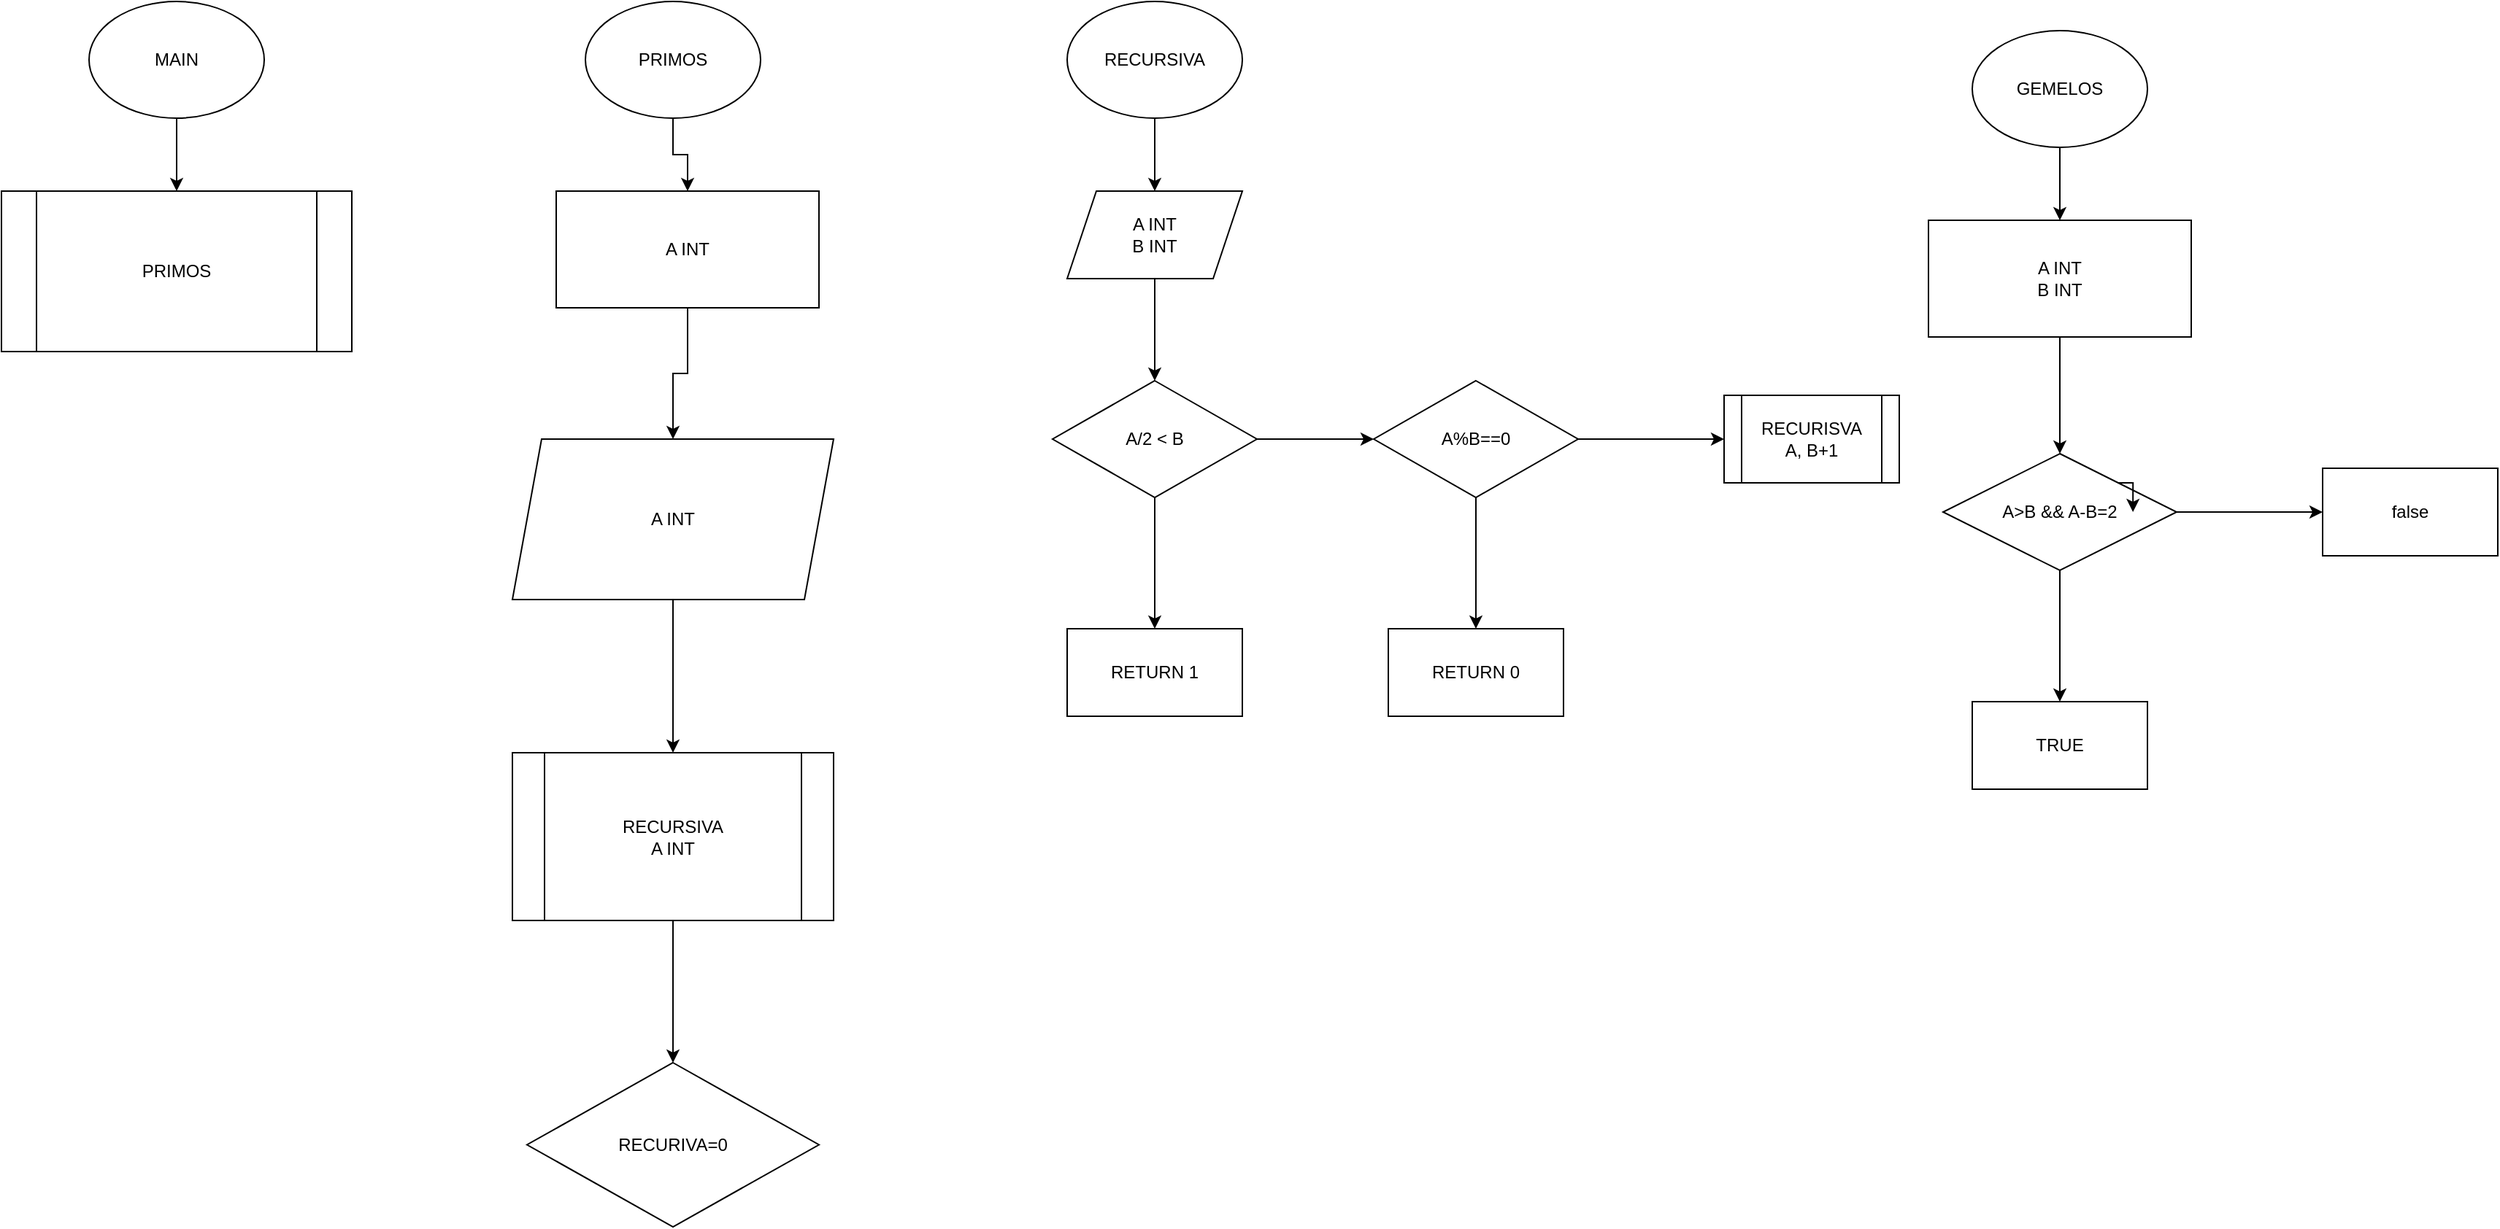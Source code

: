 <mxfile version="16.5.1" type="device"><diagram id="Sfqa3Nk8IQZTIVakqD8G" name="Page-1"><mxGraphModel dx="1440" dy="809" grid="1" gridSize="10" guides="1" tooltips="1" connect="1" arrows="1" fold="1" page="1" pageScale="1" pageWidth="827" pageHeight="1169" math="0" shadow="0"><root><mxCell id="0"/><mxCell id="1" parent="0"/><mxCell id="8qeMLqQpJhRWOQRkEitA-3" value="" style="edgeStyle=orthogonalEdgeStyle;rounded=0;orthogonalLoop=1;jettySize=auto;html=1;" parent="1" source="8qeMLqQpJhRWOQRkEitA-1" edge="1"><mxGeometry relative="1" as="geometry"><mxPoint x="370.0" y="170" as="targetPoint"/></mxGeometry></mxCell><mxCell id="8qeMLqQpJhRWOQRkEitA-1" value="MAIN" style="ellipse;whiteSpace=wrap;html=1;" parent="1" vertex="1"><mxGeometry x="310" y="40" width="120" height="80" as="geometry"/></mxCell><mxCell id="8qeMLqQpJhRWOQRkEitA-7" value="PRIMOS" style="shape=process;whiteSpace=wrap;html=1;backgroundOutline=1;" parent="1" vertex="1"><mxGeometry x="250" y="170" width="240" height="110" as="geometry"/></mxCell><mxCell id="8qeMLqQpJhRWOQRkEitA-11" value="" style="edgeStyle=orthogonalEdgeStyle;rounded=0;orthogonalLoop=1;jettySize=auto;html=1;" parent="1" source="8qeMLqQpJhRWOQRkEitA-9" target="8qeMLqQpJhRWOQRkEitA-10" edge="1"><mxGeometry relative="1" as="geometry"/></mxCell><mxCell id="8qeMLqQpJhRWOQRkEitA-9" value="PRIMOS" style="ellipse;whiteSpace=wrap;html=1;" parent="1" vertex="1"><mxGeometry x="650" y="40" width="120" height="80" as="geometry"/></mxCell><mxCell id="8qeMLqQpJhRWOQRkEitA-16" value="" style="edgeStyle=orthogonalEdgeStyle;rounded=0;orthogonalLoop=1;jettySize=auto;html=1;" parent="1" source="8qeMLqQpJhRWOQRkEitA-10" target="8qeMLqQpJhRWOQRkEitA-15" edge="1"><mxGeometry relative="1" as="geometry"/></mxCell><mxCell id="8qeMLqQpJhRWOQRkEitA-10" value="A INT" style="whiteSpace=wrap;html=1;" parent="1" vertex="1"><mxGeometry x="630" y="170" width="180" height="80" as="geometry"/></mxCell><mxCell id="8qeMLqQpJhRWOQRkEitA-20" value="" style="edgeStyle=orthogonalEdgeStyle;rounded=0;orthogonalLoop=1;jettySize=auto;html=1;" parent="1" source="8qeMLqQpJhRWOQRkEitA-15" target="8qeMLqQpJhRWOQRkEitA-19" edge="1"><mxGeometry relative="1" as="geometry"/></mxCell><mxCell id="8qeMLqQpJhRWOQRkEitA-15" value="A INT" style="shape=parallelogram;perimeter=parallelogramPerimeter;whiteSpace=wrap;html=1;fixedSize=1;" parent="1" vertex="1"><mxGeometry x="600" y="340" width="220" height="110" as="geometry"/></mxCell><mxCell id="2YzJn9P_PRYhlz6XaEut-16" value="" style="edgeStyle=orthogonalEdgeStyle;rounded=0;orthogonalLoop=1;jettySize=auto;html=1;" edge="1" parent="1" source="8qeMLqQpJhRWOQRkEitA-19" target="2YzJn9P_PRYhlz6XaEut-15"><mxGeometry relative="1" as="geometry"/></mxCell><mxCell id="8qeMLqQpJhRWOQRkEitA-19" value="RECURSIVA&lt;br&gt;A INT" style="shape=process;whiteSpace=wrap;html=1;backgroundOutline=1;" parent="1" vertex="1"><mxGeometry x="600" y="555" width="220" height="115" as="geometry"/></mxCell><mxCell id="2YzJn9P_PRYhlz6XaEut-2" value="" style="edgeStyle=orthogonalEdgeStyle;rounded=0;orthogonalLoop=1;jettySize=auto;html=1;" edge="1" parent="1" source="8qeMLqQpJhRWOQRkEitA-21" target="2YzJn9P_PRYhlz6XaEut-1"><mxGeometry relative="1" as="geometry"/></mxCell><mxCell id="8qeMLqQpJhRWOQRkEitA-21" value="RECURSIVA" style="ellipse;whiteSpace=wrap;html=1;" parent="1" vertex="1"><mxGeometry x="980" y="40" width="120" height="80" as="geometry"/></mxCell><mxCell id="RJACFBhwZ7Epi8G1zOTK-6" value="" style="edgeStyle=orthogonalEdgeStyle;rounded=0;orthogonalLoop=1;jettySize=auto;html=1;" parent="1" source="RJACFBhwZ7Epi8G1zOTK-4" target="RJACFBhwZ7Epi8G1zOTK-5" edge="1"><mxGeometry relative="1" as="geometry"/></mxCell><mxCell id="RJACFBhwZ7Epi8G1zOTK-4" value="GEMELOS" style="ellipse;whiteSpace=wrap;html=1;" parent="1" vertex="1"><mxGeometry x="1600" y="60" width="120" height="80" as="geometry"/></mxCell><mxCell id="RJACFBhwZ7Epi8G1zOTK-9" value="" style="edgeStyle=orthogonalEdgeStyle;rounded=0;orthogonalLoop=1;jettySize=auto;html=1;" parent="1" source="RJACFBhwZ7Epi8G1zOTK-5" target="RJACFBhwZ7Epi8G1zOTK-8" edge="1"><mxGeometry relative="1" as="geometry"/></mxCell><mxCell id="RJACFBhwZ7Epi8G1zOTK-5" value="A INT&lt;br&gt;B INT" style="whiteSpace=wrap;html=1;" parent="1" vertex="1"><mxGeometry x="1570" y="190" width="180" height="80" as="geometry"/></mxCell><mxCell id="RJACFBhwZ7Epi8G1zOTK-11" value="" style="edgeStyle=orthogonalEdgeStyle;rounded=0;orthogonalLoop=1;jettySize=auto;html=1;" parent="1" source="RJACFBhwZ7Epi8G1zOTK-8" target="RJACFBhwZ7Epi8G1zOTK-10" edge="1"><mxGeometry relative="1" as="geometry"/></mxCell><mxCell id="RJACFBhwZ7Epi8G1zOTK-14" value="" style="edgeStyle=orthogonalEdgeStyle;rounded=0;orthogonalLoop=1;jettySize=auto;html=1;" parent="1" source="RJACFBhwZ7Epi8G1zOTK-8" target="RJACFBhwZ7Epi8G1zOTK-13" edge="1"><mxGeometry relative="1" as="geometry"/></mxCell><mxCell id="RJACFBhwZ7Epi8G1zOTK-8" value="A&amp;gt;B &amp;amp;&amp;amp; A-B=2" style="rhombus;whiteSpace=wrap;html=1;" parent="1" vertex="1"><mxGeometry x="1580" y="350" width="160" height="80" as="geometry"/></mxCell><mxCell id="RJACFBhwZ7Epi8G1zOTK-10" value="TRUE" style="whiteSpace=wrap;html=1;" parent="1" vertex="1"><mxGeometry x="1600" y="520" width="120" height="60" as="geometry"/></mxCell><mxCell id="RJACFBhwZ7Epi8G1zOTK-12" style="edgeStyle=orthogonalEdgeStyle;rounded=0;orthogonalLoop=1;jettySize=auto;html=1;exitX=1;exitY=0;exitDx=0;exitDy=0;entryX=0.813;entryY=0.5;entryDx=0;entryDy=0;entryPerimeter=0;" parent="1" source="RJACFBhwZ7Epi8G1zOTK-8" target="RJACFBhwZ7Epi8G1zOTK-8" edge="1"><mxGeometry relative="1" as="geometry"/></mxCell><mxCell id="RJACFBhwZ7Epi8G1zOTK-13" value="false" style="whiteSpace=wrap;html=1;" parent="1" vertex="1"><mxGeometry x="1840" y="360" width="120" height="60" as="geometry"/></mxCell><mxCell id="2YzJn9P_PRYhlz6XaEut-4" value="" style="edgeStyle=orthogonalEdgeStyle;rounded=0;orthogonalLoop=1;jettySize=auto;html=1;" edge="1" parent="1" source="2YzJn9P_PRYhlz6XaEut-1" target="2YzJn9P_PRYhlz6XaEut-3"><mxGeometry relative="1" as="geometry"/></mxCell><mxCell id="2YzJn9P_PRYhlz6XaEut-1" value="A INT&lt;br&gt;B INT" style="shape=parallelogram;perimeter=parallelogramPerimeter;whiteSpace=wrap;html=1;fixedSize=1;" vertex="1" parent="1"><mxGeometry x="980" y="170" width="120" height="60" as="geometry"/></mxCell><mxCell id="2YzJn9P_PRYhlz6XaEut-6" value="" style="edgeStyle=orthogonalEdgeStyle;rounded=0;orthogonalLoop=1;jettySize=auto;html=1;" edge="1" parent="1" source="2YzJn9P_PRYhlz6XaEut-3" target="2YzJn9P_PRYhlz6XaEut-5"><mxGeometry relative="1" as="geometry"/></mxCell><mxCell id="2YzJn9P_PRYhlz6XaEut-8" value="" style="edgeStyle=orthogonalEdgeStyle;rounded=0;orthogonalLoop=1;jettySize=auto;html=1;" edge="1" parent="1" source="2YzJn9P_PRYhlz6XaEut-3" target="2YzJn9P_PRYhlz6XaEut-7"><mxGeometry relative="1" as="geometry"/></mxCell><mxCell id="2YzJn9P_PRYhlz6XaEut-3" value="A/2 &amp;lt; B" style="rhombus;whiteSpace=wrap;html=1;" vertex="1" parent="1"><mxGeometry x="970" y="300" width="140" height="80" as="geometry"/></mxCell><mxCell id="2YzJn9P_PRYhlz6XaEut-5" value="RETURN 1" style="whiteSpace=wrap;html=1;" vertex="1" parent="1"><mxGeometry x="980" y="470" width="120" height="60" as="geometry"/></mxCell><mxCell id="2YzJn9P_PRYhlz6XaEut-10" value="" style="edgeStyle=orthogonalEdgeStyle;rounded=0;orthogonalLoop=1;jettySize=auto;html=1;" edge="1" parent="1" source="2YzJn9P_PRYhlz6XaEut-7" target="2YzJn9P_PRYhlz6XaEut-9"><mxGeometry relative="1" as="geometry"/></mxCell><mxCell id="2YzJn9P_PRYhlz6XaEut-14" value="" style="edgeStyle=orthogonalEdgeStyle;rounded=0;orthogonalLoop=1;jettySize=auto;html=1;" edge="1" parent="1" source="2YzJn9P_PRYhlz6XaEut-7" target="2YzJn9P_PRYhlz6XaEut-13"><mxGeometry relative="1" as="geometry"/></mxCell><mxCell id="2YzJn9P_PRYhlz6XaEut-7" value="A%B==0" style="rhombus;whiteSpace=wrap;html=1;" vertex="1" parent="1"><mxGeometry x="1190" y="300" width="140" height="80" as="geometry"/></mxCell><mxCell id="2YzJn9P_PRYhlz6XaEut-9" value="RETURN 0" style="whiteSpace=wrap;html=1;" vertex="1" parent="1"><mxGeometry x="1200" y="470" width="120" height="60" as="geometry"/></mxCell><mxCell id="2YzJn9P_PRYhlz6XaEut-13" value="RECURISVA&lt;br&gt;A, B+1" style="shape=process;whiteSpace=wrap;html=1;backgroundOutline=1;" vertex="1" parent="1"><mxGeometry x="1430" y="310" width="120" height="60" as="geometry"/></mxCell><mxCell id="2YzJn9P_PRYhlz6XaEut-15" value="RECURIVA=0" style="rhombus;whiteSpace=wrap;html=1;" vertex="1" parent="1"><mxGeometry x="610" y="767.5" width="200" height="112.5" as="geometry"/></mxCell></root></mxGraphModel></diagram></mxfile>